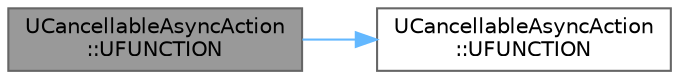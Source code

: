 digraph "UCancellableAsyncAction::UFUNCTION"
{
 // INTERACTIVE_SVG=YES
 // LATEX_PDF_SIZE
  bgcolor="transparent";
  edge [fontname=Helvetica,fontsize=10,labelfontname=Helvetica,labelfontsize=10];
  node [fontname=Helvetica,fontsize=10,shape=box,height=0.2,width=0.4];
  rankdir="LR";
  Node1 [id="Node000001",label="UCancellableAsyncAction\l::UFUNCTION",height=0.2,width=0.4,color="gray40", fillcolor="grey60", style="filled", fontcolor="black",tooltip="Returns true if this action is still active and has not completed or been cancelled."];
  Node1 -> Node2 [id="edge1_Node000001_Node000002",color="steelblue1",style="solid",tooltip=" "];
  Node2 [id="Node000002",label="UCancellableAsyncAction\l::UFUNCTION",height=0.2,width=0.4,color="grey40", fillcolor="white", style="filled",URL="$d6/dc7/classUCancellableAsyncAction.html#a340ecd55cc337895c129d891f3e3d02f",tooltip="Handle when this action is being destroyed to ensure that the action is canceled and child classes ca..."];
}
